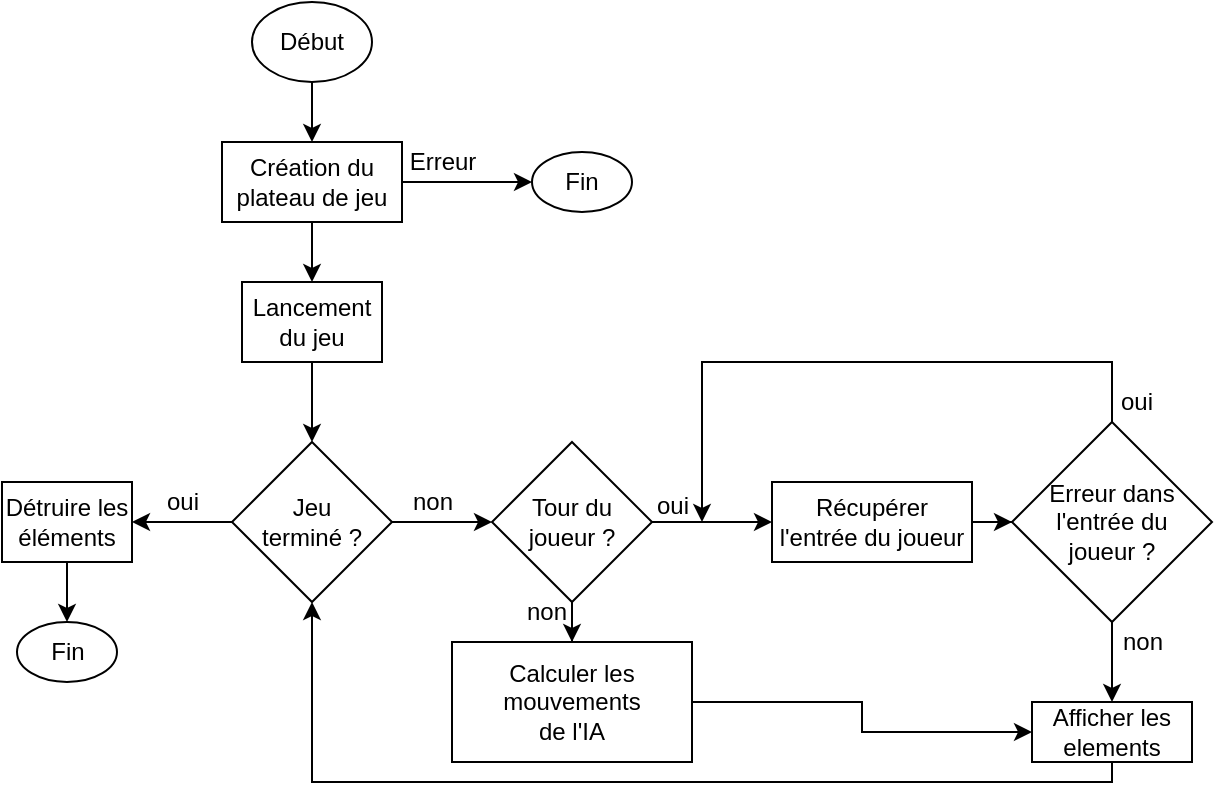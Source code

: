 <mxfile version="14.5.3" type="github"><diagram id="vEhi7D0P_2N0S4HIi11e" name="Page-1"><mxGraphModel dx="1422" dy="768" grid="1" gridSize="10" guides="1" tooltips="1" connect="1" arrows="1" fold="1" page="1" pageScale="1" pageWidth="850" pageHeight="1100" math="0" shadow="0"><root><mxCell id="0"/><mxCell id="1" parent="0"/><mxCell id="fqcwR1eOikEaiUUFFKpH-5" value="" style="edgeStyle=orthogonalEdgeStyle;rounded=0;orthogonalLoop=1;jettySize=auto;html=1;" edge="1" parent="1" source="fqcwR1eOikEaiUUFFKpH-1" target="fqcwR1eOikEaiUUFFKpH-4"><mxGeometry relative="1" as="geometry"/></mxCell><mxCell id="fqcwR1eOikEaiUUFFKpH-1" value="Début" style="ellipse;whiteSpace=wrap;html=1;" vertex="1" parent="1"><mxGeometry x="235" y="60" width="60" height="40" as="geometry"/></mxCell><mxCell id="fqcwR1eOikEaiUUFFKpH-7" value="" style="edgeStyle=orthogonalEdgeStyle;rounded=0;orthogonalLoop=1;jettySize=auto;html=1;" edge="1" parent="1" source="fqcwR1eOikEaiUUFFKpH-4" target="fqcwR1eOikEaiUUFFKpH-6"><mxGeometry relative="1" as="geometry"/></mxCell><mxCell id="fqcwR1eOikEaiUUFFKpH-9" value="" style="edgeStyle=orthogonalEdgeStyle;rounded=0;orthogonalLoop=1;jettySize=auto;html=1;" edge="1" parent="1" source="fqcwR1eOikEaiUUFFKpH-4" target="fqcwR1eOikEaiUUFFKpH-8"><mxGeometry relative="1" as="geometry"/></mxCell><mxCell id="fqcwR1eOikEaiUUFFKpH-4" value="Création du&lt;br&gt;plateau de jeu" style="whiteSpace=wrap;html=1;" vertex="1" parent="1"><mxGeometry x="220" y="130" width="90" height="40" as="geometry"/></mxCell><mxCell id="fqcwR1eOikEaiUUFFKpH-6" value="Fin" style="ellipse;whiteSpace=wrap;html=1;" vertex="1" parent="1"><mxGeometry x="375" y="135" width="50" height="30" as="geometry"/></mxCell><mxCell id="fqcwR1eOikEaiUUFFKpH-11" value="" style="edgeStyle=orthogonalEdgeStyle;rounded=0;orthogonalLoop=1;jettySize=auto;html=1;" edge="1" parent="1" source="fqcwR1eOikEaiUUFFKpH-8" target="fqcwR1eOikEaiUUFFKpH-10"><mxGeometry relative="1" as="geometry"/></mxCell><mxCell id="fqcwR1eOikEaiUUFFKpH-8" value="Lancement du jeu" style="whiteSpace=wrap;html=1;" vertex="1" parent="1"><mxGeometry x="230" y="200" width="70" height="40" as="geometry"/></mxCell><mxCell id="fqcwR1eOikEaiUUFFKpH-13" value="" style="edgeStyle=orthogonalEdgeStyle;rounded=0;orthogonalLoop=1;jettySize=auto;html=1;" edge="1" parent="1" source="fqcwR1eOikEaiUUFFKpH-10" target="fqcwR1eOikEaiUUFFKpH-12"><mxGeometry relative="1" as="geometry"/></mxCell><mxCell id="fqcwR1eOikEaiUUFFKpH-29" value="" style="edgeStyle=orthogonalEdgeStyle;rounded=0;orthogonalLoop=1;jettySize=auto;html=1;" edge="1" parent="1" source="fqcwR1eOikEaiUUFFKpH-10" target="fqcwR1eOikEaiUUFFKpH-28"><mxGeometry relative="1" as="geometry"/></mxCell><mxCell id="fqcwR1eOikEaiUUFFKpH-10" value="Jeu&lt;br&gt;terminé ?" style="rhombus;whiteSpace=wrap;html=1;" vertex="1" parent="1"><mxGeometry x="225" y="280" width="80" height="80" as="geometry"/></mxCell><mxCell id="fqcwR1eOikEaiUUFFKpH-15" value="" style="edgeStyle=orthogonalEdgeStyle;rounded=0;orthogonalLoop=1;jettySize=auto;html=1;" edge="1" parent="1" source="fqcwR1eOikEaiUUFFKpH-12" target="fqcwR1eOikEaiUUFFKpH-14"><mxGeometry relative="1" as="geometry"/></mxCell><mxCell id="fqcwR1eOikEaiUUFFKpH-23" value="" style="edgeStyle=orthogonalEdgeStyle;rounded=0;orthogonalLoop=1;jettySize=auto;html=1;" edge="1" parent="1" source="fqcwR1eOikEaiUUFFKpH-12" target="fqcwR1eOikEaiUUFFKpH-22"><mxGeometry relative="1" as="geometry"/></mxCell><mxCell id="fqcwR1eOikEaiUUFFKpH-12" value="Tour du&lt;br&gt;joueur ?" style="rhombus;whiteSpace=wrap;html=1;" vertex="1" parent="1"><mxGeometry x="355" y="280" width="80" height="80" as="geometry"/></mxCell><mxCell id="fqcwR1eOikEaiUUFFKpH-17" value="" style="edgeStyle=orthogonalEdgeStyle;rounded=0;orthogonalLoop=1;jettySize=auto;html=1;" edge="1" parent="1" source="fqcwR1eOikEaiUUFFKpH-14" target="fqcwR1eOikEaiUUFFKpH-16"><mxGeometry relative="1" as="geometry"/></mxCell><mxCell id="fqcwR1eOikEaiUUFFKpH-14" value="Récupérer&lt;br&gt;l'entrée du joueur" style="whiteSpace=wrap;html=1;" vertex="1" parent="1"><mxGeometry x="495" y="300" width="100" height="40" as="geometry"/></mxCell><mxCell id="fqcwR1eOikEaiUUFFKpH-19" value="" style="edgeStyle=orthogonalEdgeStyle;rounded=0;orthogonalLoop=1;jettySize=auto;html=1;" edge="1" parent="1" source="fqcwR1eOikEaiUUFFKpH-16" target="fqcwR1eOikEaiUUFFKpH-18"><mxGeometry relative="1" as="geometry"/></mxCell><mxCell id="fqcwR1eOikEaiUUFFKpH-37" style="edgeStyle=orthogonalEdgeStyle;rounded=0;orthogonalLoop=1;jettySize=auto;html=1;" edge="1" parent="1" source="fqcwR1eOikEaiUUFFKpH-16"><mxGeometry relative="1" as="geometry"><mxPoint x="460" y="320" as="targetPoint"/><Array as="points"><mxPoint x="665" y="240"/><mxPoint x="460" y="240"/></Array></mxGeometry></mxCell><mxCell id="fqcwR1eOikEaiUUFFKpH-16" value="Erreur dans&lt;br&gt;l'entrée du&lt;br&gt;joueur ?" style="rhombus;whiteSpace=wrap;html=1;" vertex="1" parent="1"><mxGeometry x="615" y="270" width="100" height="100" as="geometry"/></mxCell><mxCell id="fqcwR1eOikEaiUUFFKpH-34" style="edgeStyle=orthogonalEdgeStyle;rounded=0;orthogonalLoop=1;jettySize=auto;html=1;entryX=0.5;entryY=1;entryDx=0;entryDy=0;" edge="1" parent="1" source="fqcwR1eOikEaiUUFFKpH-18" target="fqcwR1eOikEaiUUFFKpH-10"><mxGeometry relative="1" as="geometry"><Array as="points"><mxPoint x="665" y="450"/><mxPoint x="265" y="450"/></Array></mxGeometry></mxCell><mxCell id="fqcwR1eOikEaiUUFFKpH-18" value="Afficher les&lt;br&gt;elements" style="whiteSpace=wrap;html=1;" vertex="1" parent="1"><mxGeometry x="625" y="410" width="80" height="30" as="geometry"/></mxCell><mxCell id="fqcwR1eOikEaiUUFFKpH-27" style="edgeStyle=orthogonalEdgeStyle;rounded=0;orthogonalLoop=1;jettySize=auto;html=1;entryX=0;entryY=0.5;entryDx=0;entryDy=0;" edge="1" parent="1" source="fqcwR1eOikEaiUUFFKpH-22" target="fqcwR1eOikEaiUUFFKpH-18"><mxGeometry relative="1" as="geometry"/></mxCell><mxCell id="fqcwR1eOikEaiUUFFKpH-22" value="Calculer les&lt;br&gt;mouvements&lt;br&gt;de l'IA" style="whiteSpace=wrap;html=1;" vertex="1" parent="1"><mxGeometry x="335" y="380" width="120" height="60" as="geometry"/></mxCell><mxCell id="fqcwR1eOikEaiUUFFKpH-31" value="" style="edgeStyle=orthogonalEdgeStyle;rounded=0;orthogonalLoop=1;jettySize=auto;html=1;entryX=0.5;entryY=0;entryDx=0;entryDy=0;" edge="1" parent="1" source="fqcwR1eOikEaiUUFFKpH-28" target="fqcwR1eOikEaiUUFFKpH-32"><mxGeometry relative="1" as="geometry"><mxPoint x="142.5" y="400" as="targetPoint"/></mxGeometry></mxCell><mxCell id="fqcwR1eOikEaiUUFFKpH-28" value="Détruire les&lt;br&gt;éléments" style="whiteSpace=wrap;html=1;" vertex="1" parent="1"><mxGeometry x="110" y="300" width="65" height="40" as="geometry"/></mxCell><mxCell id="fqcwR1eOikEaiUUFFKpH-32" value="Fin" style="ellipse;whiteSpace=wrap;html=1;" vertex="1" parent="1"><mxGeometry x="117.5" y="370" width="50" height="30" as="geometry"/></mxCell><mxCell id="fqcwR1eOikEaiUUFFKpH-35" value="Erreur" style="text;html=1;align=center;verticalAlign=middle;resizable=0;points=[];autosize=1;" vertex="1" parent="1"><mxGeometry x="305" y="130" width="50" height="20" as="geometry"/></mxCell><mxCell id="fqcwR1eOikEaiUUFFKpH-38" value="oui" style="text;html=1;align=center;verticalAlign=middle;resizable=0;points=[];autosize=1;" vertex="1" parent="1"><mxGeometry x="662" y="250" width="30" height="20" as="geometry"/></mxCell><mxCell id="fqcwR1eOikEaiUUFFKpH-39" value="non" style="text;html=1;align=center;verticalAlign=middle;resizable=0;points=[];autosize=1;" vertex="1" parent="1"><mxGeometry x="660" y="370" width="40" height="20" as="geometry"/></mxCell><mxCell id="fqcwR1eOikEaiUUFFKpH-40" value="oui" style="text;html=1;align=center;verticalAlign=middle;resizable=0;points=[];autosize=1;" vertex="1" parent="1"><mxGeometry x="430" y="302" width="30" height="20" as="geometry"/></mxCell><mxCell id="fqcwR1eOikEaiUUFFKpH-41" value="non" style="text;html=1;align=center;verticalAlign=middle;resizable=0;points=[];autosize=1;" vertex="1" parent="1"><mxGeometry x="362" y="355" width="40" height="20" as="geometry"/></mxCell><mxCell id="fqcwR1eOikEaiUUFFKpH-42" value="non" style="text;html=1;align=center;verticalAlign=middle;resizable=0;points=[];autosize=1;" vertex="1" parent="1"><mxGeometry x="305" y="300" width="40" height="20" as="geometry"/></mxCell><mxCell id="fqcwR1eOikEaiUUFFKpH-43" value="oui" style="text;html=1;align=center;verticalAlign=middle;resizable=0;points=[];autosize=1;" vertex="1" parent="1"><mxGeometry x="185" y="300" width="30" height="20" as="geometry"/></mxCell></root></mxGraphModel></diagram></mxfile>